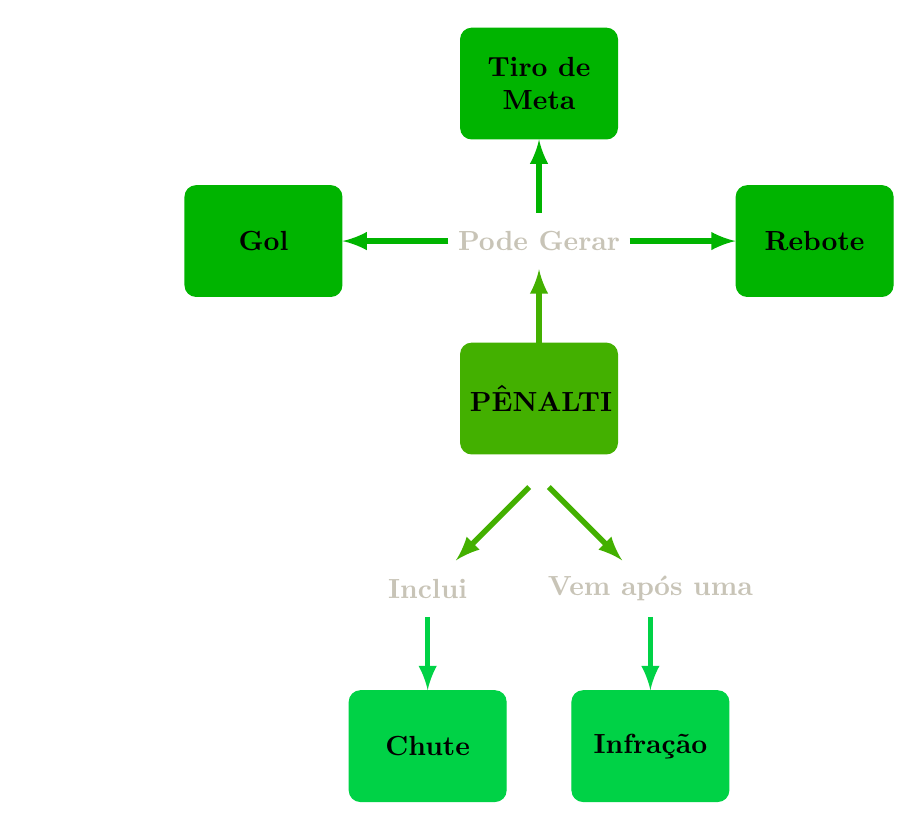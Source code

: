﻿% Copyright 2024 by Marcos Laureano (marcos.laureano@ifpr.edu.br)
% This file may be distributed and/or modified
%
% 1. under the LaTeX Project Public License and/or
% 2. under the GNU Public License.

\usetikzlibrary{shapes,arrows}
\definecolor{c1}{RGB}{67,176,0} %verde escuro
\definecolor{c2}{RGB}{0,180,0} 
\definecolor{c3}{RGB}{0,210,70}  %verde agua
\definecolor{c4}{RGB}{160,176,0} %verde marron
\definecolor{c5}{RGB}{200,196,183}  %cinza texto


\definecolor{cseta1}{RGB}{67,176,0} %verdinho claro
\definecolor{cseta2}{RGB}{0,180,0} %verde
\definecolor{cseta3}{RGB}{0,210,70} 
\definecolor{cseta4}{RGB}{160,176,0} 

\tikzstyle{d1} = [rectangle, draw=c1, fill=c1, text width=5em, text centered, rounded corners, minimum height=4em, font=\bfseries]
\tikzstyle{d2} = [rectangle, draw=c2, fill=c2, text width=5em, text centered, rounded corners, minimum height=4em, font=\bfseries]
\tikzstyle{d3} = [rectangle, draw=c3, fill=c3, text width=5em, text centered, rounded corners, minimum height=4em, font=\bfseries]
\tikzstyle{d4} = [rectangle, draw=c4, fill=c4, text width=5em, text centered, rounded corners, minimum height=4em, font=\bfseries]

\tikzstyle{dtexto} = [rectangle, , text centered, rounded corners, minimum height=2em, text=c5, font=\bfseries]
\tikzstyle{linha} = [draw, -latex, line width=2pt]
\def\tkzscl{1}
%\begin{tikzpicture}[node distance = 3cm, auto]
\begin{tikzpicture}[node distance = 2cm, auto,scale=\tkzscl]
   \node [d1] (penalti) {P\^ENALTI};
   \node [dtexto, above of=penalti] (pgerar) {Pode  Gerar};
   \path [linha,cseta1] (penalti) -- (pgerar);
  \node [d2, above of=pgerar] (tirometa) {Tiro de Meta};
  \path [linha, cseta2] (pgerar) -- (tirometa);

  \node [d2, left of=pgerar, node distance=3.5cm] (gol) {Gol};
  \path [linha, cseta2] (pgerar) -- (gol);

  \node [d2, right of=pgerar, node distance=3.5cm] (rebote) {Rebote};
   \path [linha, cseta2] (pgerar) -- (rebote);

  \node [below of=penalti,node distance=1cm] (vazio) {}; %para ajustar as setas
 % \path [draw,line width=2pt, cseta1] (penalti) -- (vazio);

  \node[dtexto, below left of=vazio](inclui) {Inclui};
  \node[dtexto, below right of=vazio](vemapos) {Vem ap{\'o}s uma};

  \path [linha, cseta1] (vazio) -- (inclui);
  \path [linha, cseta1] (vazio) -- (vemapos);

  \node[d3, below of=inclui] (chute){Chute};
   \node[d3, below of=vemapos] (infracao){Infra\c{c}\~ao};

  %\path[linha, cseta3] (inclui) -- (chute);
 \path[linha, cseta3] (inclui.south) -- (chute.north);
  \path[linha, cseta3] (vemapos) -- (infracao);
\end{tikzpicture}


